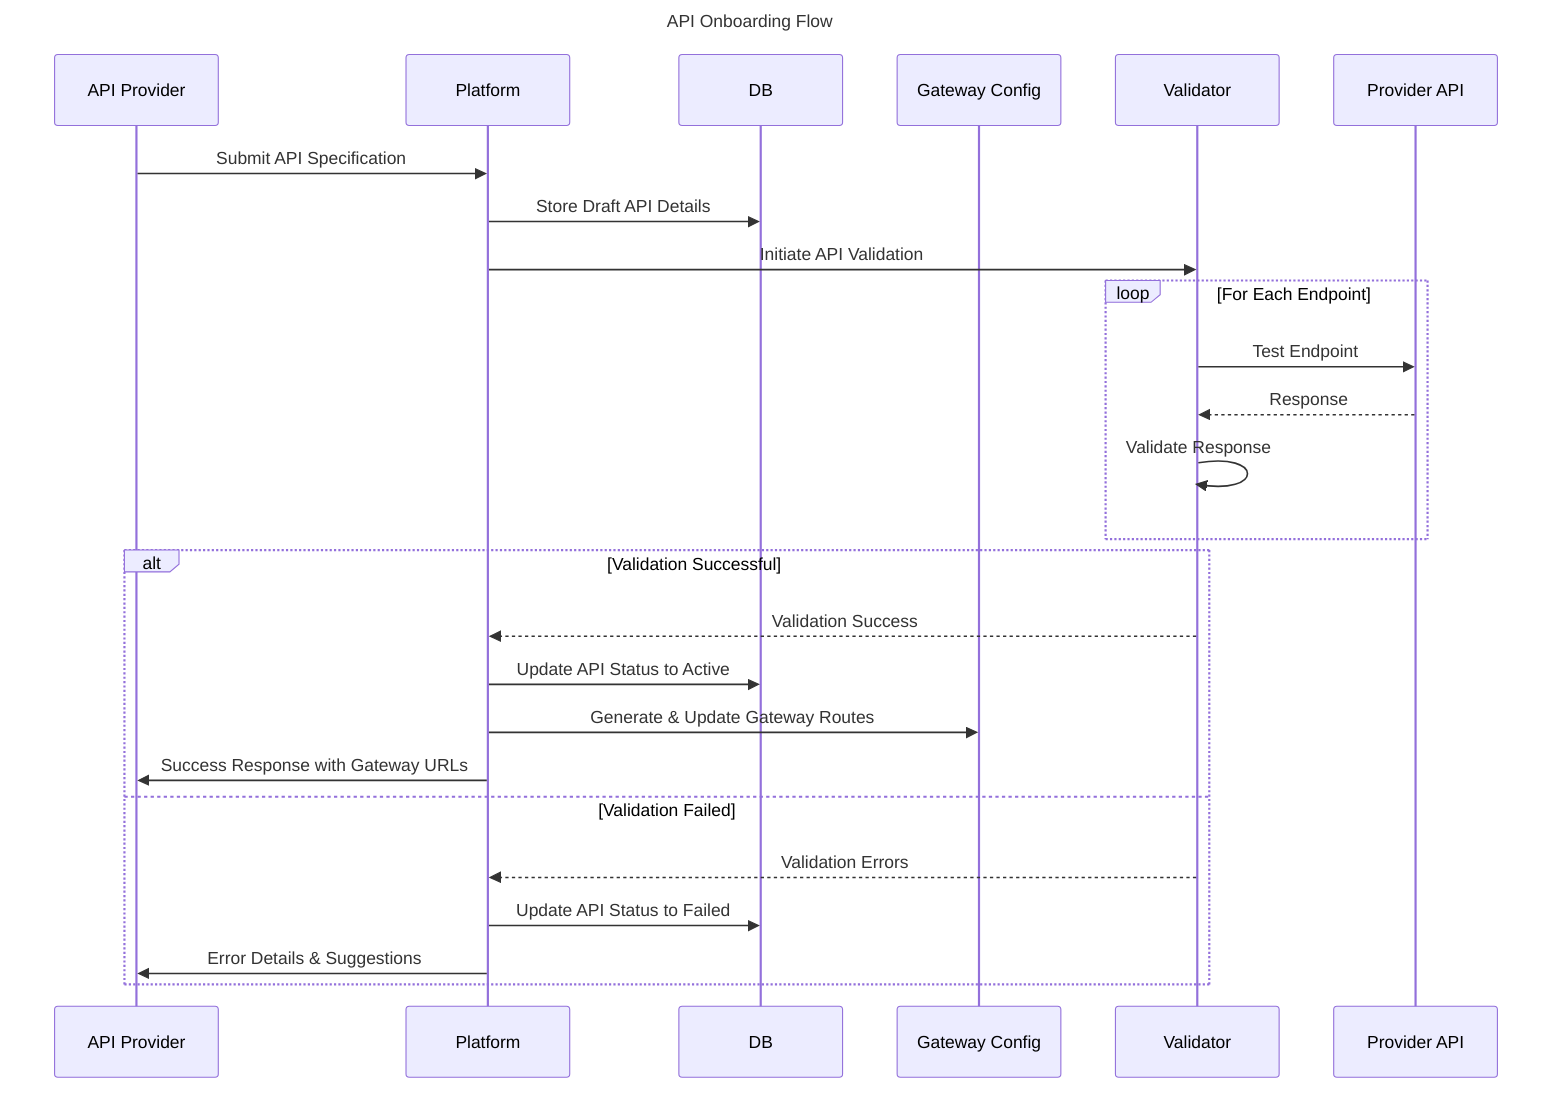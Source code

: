 sequenceDiagram
    participant Provider as API Provider
    participant Platform
    participant DB
    participant Config as Gateway Config
    participant Validator
    participant API as Provider API

    title API Onboarding Flow

    Provider->>Platform: Submit API Specification
    Platform->>DB: Store Draft API Details
    
    %% Validation Phase
    Platform->>Validator: Initiate API Validation
    loop For Each Endpoint
        Validator->>API: Test Endpoint
        API-->>Validator: Response
        Validator->>Validator: Validate Response
    end

    alt Validation Successful
        Validator-->>Platform: Validation Success
        Platform->>DB: Update API Status to Active
        Platform->>Config: Generate & Update Gateway Routes
        Platform->>Provider: Success Response with Gateway URLs
    else Validation Failed
        Validator-->>Platform: Validation Errors
        Platform->>DB: Update API Status to Failed
        Platform->>Provider: Error Details & Suggestions
    end